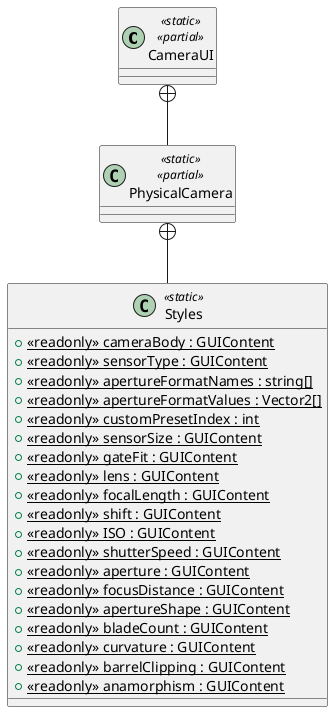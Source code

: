 @startuml
class CameraUI <<static>> <<partial>> {
}
class PhysicalCamera <<static>> <<partial>> {
}
class Styles <<static>> {
    + {static} <<readonly>> cameraBody : GUIContent
    + {static} <<readonly>> sensorType : GUIContent
    + {static} <<readonly>> apertureFormatNames : string[]
    + {static} <<readonly>> apertureFormatValues : Vector2[]
    + {static} <<readonly>> customPresetIndex : int
    + {static} <<readonly>> sensorSize : GUIContent
    + {static} <<readonly>> gateFit : GUIContent
    + {static} <<readonly>> lens : GUIContent
    + {static} <<readonly>> focalLength : GUIContent
    + {static} <<readonly>> shift : GUIContent
    + {static} <<readonly>> ISO : GUIContent
    + {static} <<readonly>> shutterSpeed : GUIContent
    + {static} <<readonly>> aperture : GUIContent
    + {static} <<readonly>> focusDistance : GUIContent
    + {static} <<readonly>> apertureShape : GUIContent
    + {static} <<readonly>> bladeCount : GUIContent
    + {static} <<readonly>> curvature : GUIContent
    + {static} <<readonly>> barrelClipping : GUIContent
    + {static} <<readonly>> anamorphism : GUIContent
}
CameraUI +-- PhysicalCamera
PhysicalCamera +-- Styles
@enduml
